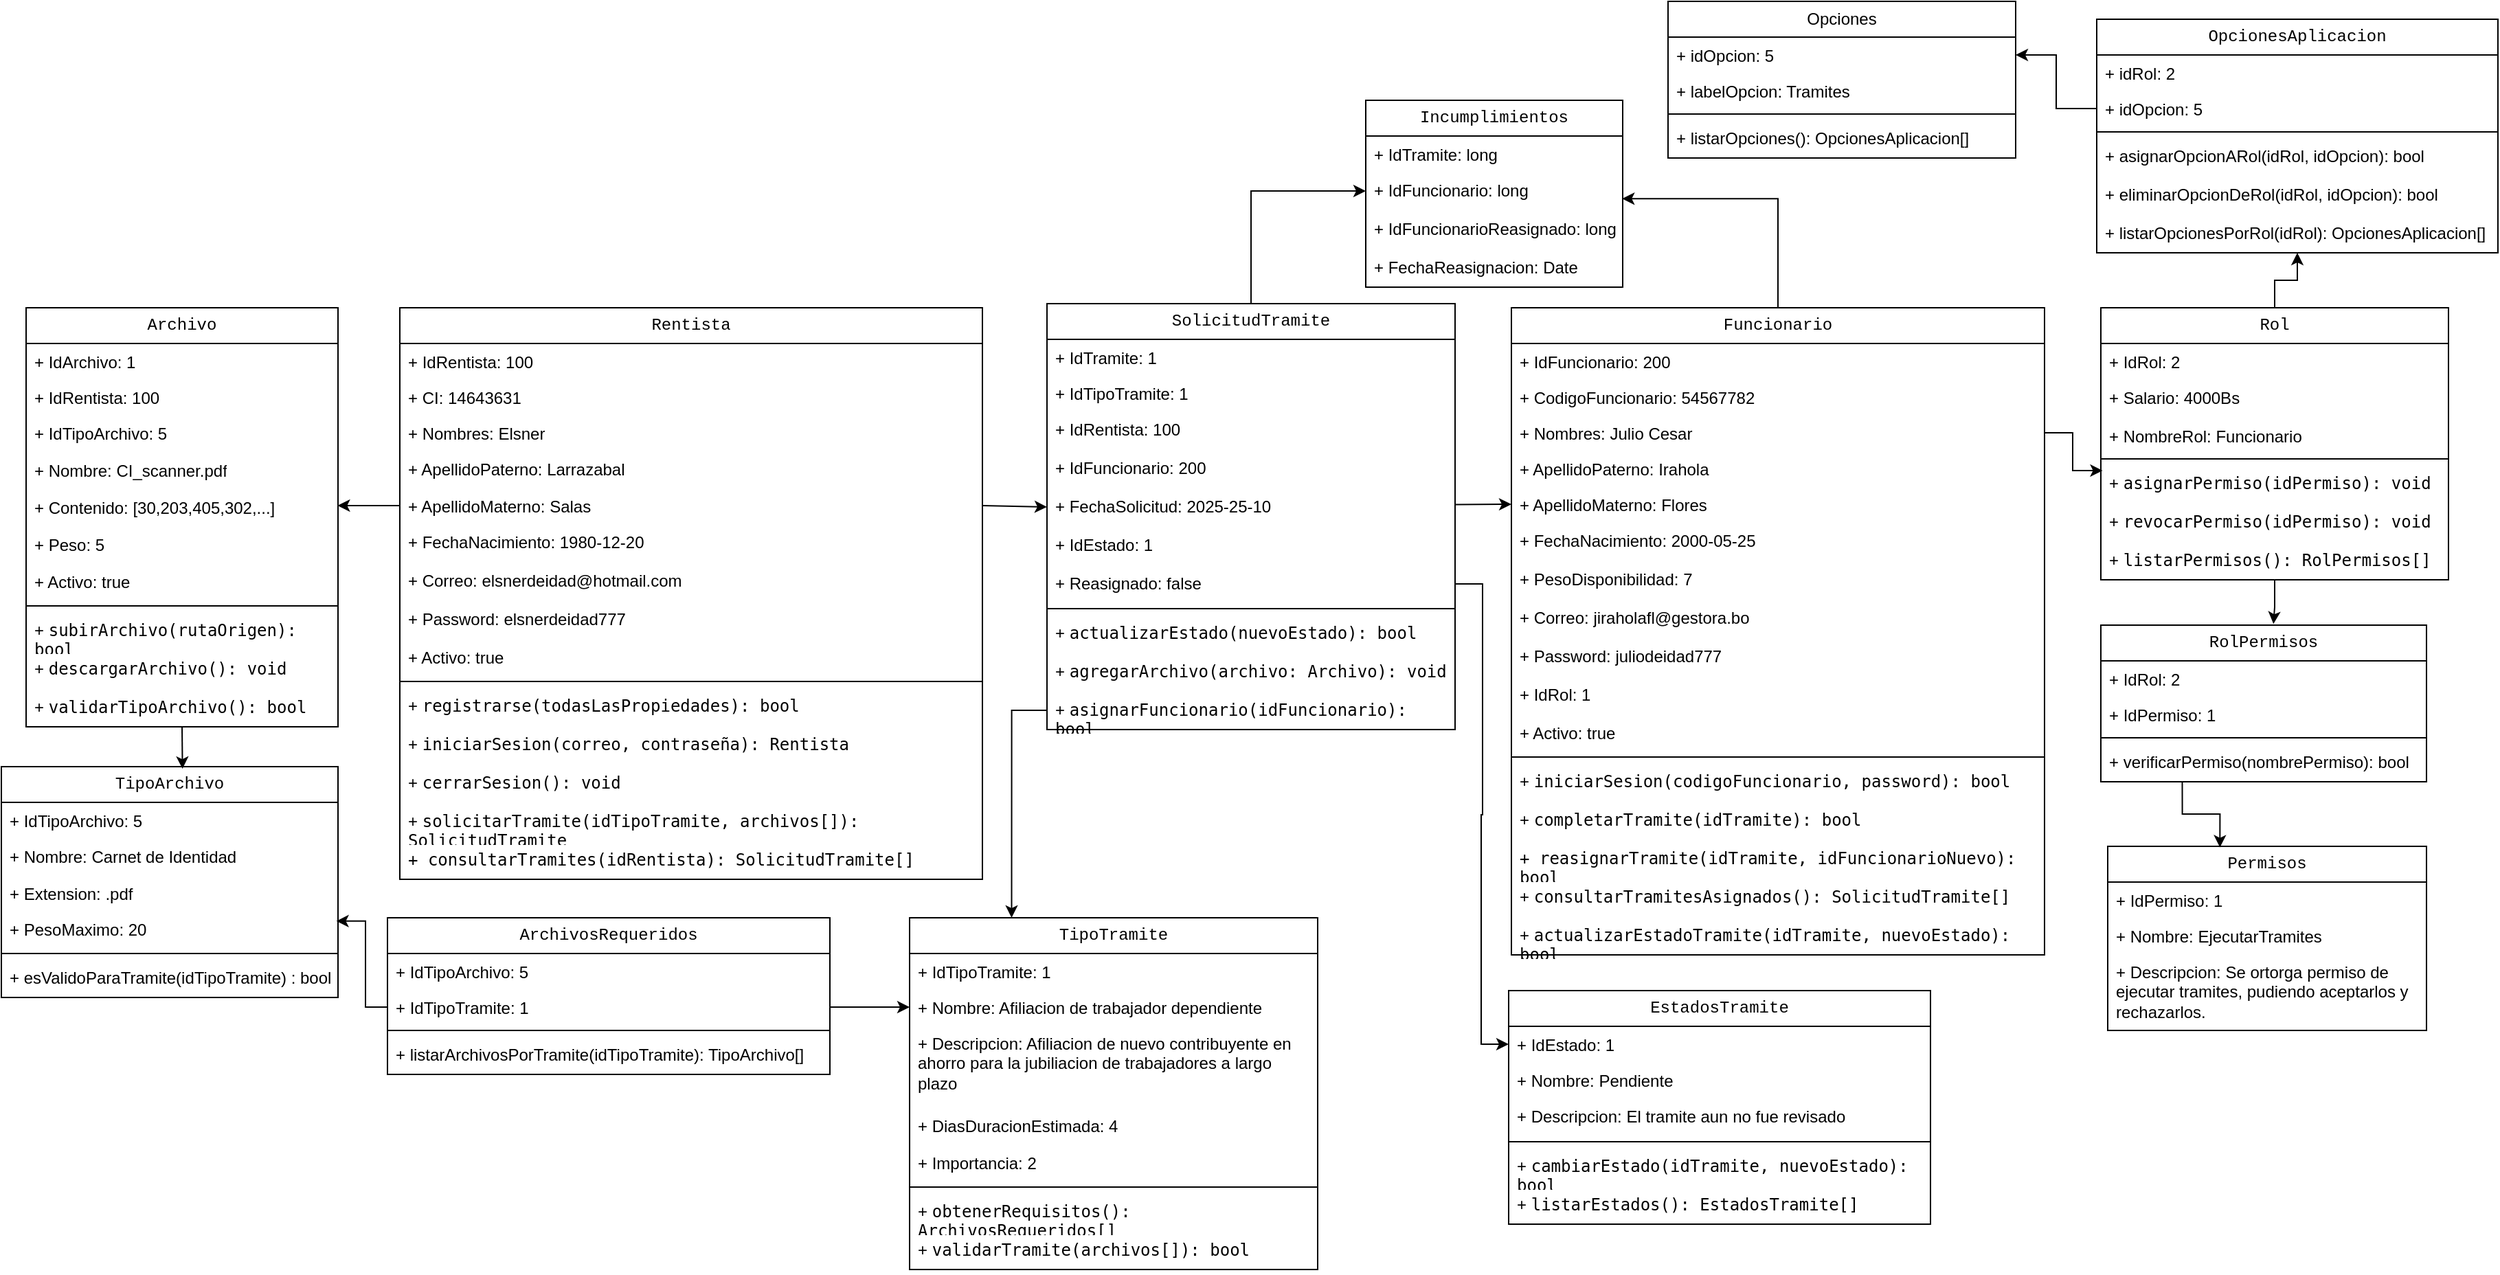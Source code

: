 <mxfile version="28.2.8">
  <diagram id="C5RBs43oDa-KdzZeNtuy" name="Page-1">
    <mxGraphModel dx="4216" dy="1714" grid="0" gridSize="10" guides="1" tooltips="1" connect="1" arrows="1" fold="1" page="0" pageScale="1" pageWidth="827" pageHeight="1169" math="0" shadow="0">
      <root>
        <mxCell id="WIyWlLk6GJQsqaUBKTNV-0" />
        <mxCell id="WIyWlLk6GJQsqaUBKTNV-1" parent="WIyWlLk6GJQsqaUBKTNV-0" />
        <mxCell id="FXT7MeCZBVJDZ6dv_arA-6" value="Funcionario" style="swimlane;fontStyle=0;childLayout=stackLayout;horizontal=1;startSize=26;fillColor=none;horizontalStack=0;resizeParent=1;resizeParentMax=0;resizeLast=0;collapsible=1;marginBottom=0;whiteSpace=wrap;html=1;fontFamily=Courier New;labelBackgroundColor=none;" parent="WIyWlLk6GJQsqaUBKTNV-1" vertex="1">
          <mxGeometry x="-878" y="-332" width="388" height="471" as="geometry" />
        </mxCell>
        <mxCell id="FXT7MeCZBVJDZ6dv_arA-7" value="+ IdFuncionario: 200" style="text;strokeColor=none;fillColor=none;align=left;verticalAlign=top;spacingLeft=4;spacingRight=4;overflow=hidden;rotatable=0;points=[[0,0.5],[1,0.5]];portConstraint=eastwest;whiteSpace=wrap;html=1;labelBackgroundColor=none;" parent="FXT7MeCZBVJDZ6dv_arA-6" vertex="1">
          <mxGeometry y="26" width="388" height="26" as="geometry" />
        </mxCell>
        <mxCell id="B1zR9HIR3XWfksvVX0T7-262" value="+ CodigoFuncionario: 54567782" style="text;strokeColor=none;fillColor=none;align=left;verticalAlign=top;spacingLeft=4;spacingRight=4;overflow=hidden;rotatable=0;points=[[0,0.5],[1,0.5]];portConstraint=eastwest;whiteSpace=wrap;html=1;labelBackgroundColor=none;" parent="FXT7MeCZBVJDZ6dv_arA-6" vertex="1">
          <mxGeometry y="52" width="388" height="26" as="geometry" />
        </mxCell>
        <mxCell id="FXT7MeCZBVJDZ6dv_arA-8" value="+ Nombres: Julio Cesar" style="text;strokeColor=none;fillColor=none;align=left;verticalAlign=top;spacingLeft=4;spacingRight=4;overflow=hidden;rotatable=0;points=[[0,0.5],[1,0.5]];portConstraint=eastwest;whiteSpace=wrap;html=1;labelBackgroundColor=none;" parent="FXT7MeCZBVJDZ6dv_arA-6" vertex="1">
          <mxGeometry y="78" width="388" height="26" as="geometry" />
        </mxCell>
        <mxCell id="FXT7MeCZBVJDZ6dv_arA-9" value="+ ApellidoPaterno: Irahola" style="text;strokeColor=none;fillColor=none;align=left;verticalAlign=top;spacingLeft=4;spacingRight=4;overflow=hidden;rotatable=0;points=[[0,0.5],[1,0.5]];portConstraint=eastwest;whiteSpace=wrap;html=1;labelBackgroundColor=none;" parent="FXT7MeCZBVJDZ6dv_arA-6" vertex="1">
          <mxGeometry y="104" width="388" height="26" as="geometry" />
        </mxCell>
        <mxCell id="FXT7MeCZBVJDZ6dv_arA-10" value="+ ApellidoMaterno: Flores" style="text;strokeColor=none;fillColor=none;align=left;verticalAlign=top;spacingLeft=4;spacingRight=4;overflow=hidden;rotatable=0;points=[[0,0.5],[1,0.5]];portConstraint=eastwest;whiteSpace=wrap;html=1;labelBackgroundColor=none;" parent="FXT7MeCZBVJDZ6dv_arA-6" vertex="1">
          <mxGeometry y="130" width="388" height="26" as="geometry" />
        </mxCell>
        <mxCell id="FXT7MeCZBVJDZ6dv_arA-11" value="+ FechaNacimiento: 2000-05-25" style="text;strokeColor=none;fillColor=none;align=left;verticalAlign=top;spacingLeft=4;spacingRight=4;overflow=hidden;rotatable=0;points=[[0,0.5],[1,0.5]];portConstraint=eastwest;whiteSpace=wrap;html=1;labelBackgroundColor=none;" parent="FXT7MeCZBVJDZ6dv_arA-6" vertex="1">
          <mxGeometry y="156" width="388" height="28" as="geometry" />
        </mxCell>
        <mxCell id="FXT7MeCZBVJDZ6dv_arA-13" value="+ PesoDisponibilidad: 7" style="text;strokeColor=none;fillColor=none;align=left;verticalAlign=top;spacingLeft=4;spacingRight=4;overflow=hidden;rotatable=0;points=[[0,0.5],[1,0.5]];portConstraint=eastwest;whiteSpace=wrap;html=1;labelBackgroundColor=none;" parent="FXT7MeCZBVJDZ6dv_arA-6" vertex="1">
          <mxGeometry y="184" width="388" height="28" as="geometry" />
        </mxCell>
        <mxCell id="iMb-ibVF_k1Gm54MF4jM-15" value="+ Correo: jiraholafl@gestora.bo" style="text;strokeColor=none;fillColor=none;align=left;verticalAlign=top;spacingLeft=4;spacingRight=4;overflow=hidden;rotatable=0;points=[[0,0.5],[1,0.5]];portConstraint=eastwest;whiteSpace=wrap;html=1;labelBackgroundColor=none;" parent="FXT7MeCZBVJDZ6dv_arA-6" vertex="1">
          <mxGeometry y="212" width="388" height="28" as="geometry" />
        </mxCell>
        <mxCell id="iMb-ibVF_k1Gm54MF4jM-16" value="+ Password: juliodeidad777" style="text;strokeColor=none;fillColor=none;align=left;verticalAlign=top;spacingLeft=4;spacingRight=4;overflow=hidden;rotatable=0;points=[[0,0.5],[1,0.5]];portConstraint=eastwest;whiteSpace=wrap;html=1;labelBackgroundColor=none;" parent="FXT7MeCZBVJDZ6dv_arA-6" vertex="1">
          <mxGeometry y="240" width="388" height="28" as="geometry" />
        </mxCell>
        <mxCell id="FXT7MeCZBVJDZ6dv_arA-14" value="+ IdRol: 1" style="text;strokeColor=none;fillColor=none;align=left;verticalAlign=top;spacingLeft=4;spacingRight=4;overflow=hidden;rotatable=0;points=[[0,0.5],[1,0.5]];portConstraint=eastwest;whiteSpace=wrap;html=1;labelBackgroundColor=none;" parent="FXT7MeCZBVJDZ6dv_arA-6" vertex="1">
          <mxGeometry y="268" width="388" height="28" as="geometry" />
        </mxCell>
        <mxCell id="NJAtK_RlPzLOnrkUFm8f-2" value="+ Activo: true" style="text;strokeColor=none;fillColor=none;align=left;verticalAlign=top;spacingLeft=4;spacingRight=4;overflow=hidden;rotatable=0;points=[[0,0.5],[1,0.5]];portConstraint=eastwest;whiteSpace=wrap;html=1;labelBackgroundColor=none;" parent="FXT7MeCZBVJDZ6dv_arA-6" vertex="1">
          <mxGeometry y="296" width="388" height="27" as="geometry" />
        </mxCell>
        <mxCell id="B1zR9HIR3XWfksvVX0T7-254" value="" style="line;strokeWidth=1;fillColor=none;align=left;verticalAlign=middle;spacingTop=-1;spacingLeft=3;spacingRight=3;rotatable=0;labelPosition=right;points=[];portConstraint=eastwest;strokeColor=inherit;" parent="FXT7MeCZBVJDZ6dv_arA-6" vertex="1">
          <mxGeometry y="323" width="388" height="8" as="geometry" />
        </mxCell>
        <mxCell id="B1zR9HIR3XWfksvVX0T7-261" value="+&amp;nbsp;&lt;span style=&quot;font-family: monospace;&quot;&gt;iniciarSesion(codigoFuncionario, password): bool&lt;/span&gt;" style="text;strokeColor=none;fillColor=none;align=left;verticalAlign=top;spacingLeft=4;spacingRight=4;overflow=hidden;rotatable=0;points=[[0,0.5],[1,0.5]];portConstraint=eastwest;whiteSpace=wrap;html=1;labelBackgroundColor=none;" parent="FXT7MeCZBVJDZ6dv_arA-6" vertex="1">
          <mxGeometry y="331" width="388" height="28" as="geometry" />
        </mxCell>
        <mxCell id="B1zR9HIR3XWfksvVX0T7-255" value="+&amp;nbsp;&lt;span style=&quot;font-family: monospace;&quot;&gt;completarTramite(idTramite): bool&lt;/span&gt;" style="text;strokeColor=none;fillColor=none;align=left;verticalAlign=top;spacingLeft=4;spacingRight=4;overflow=hidden;rotatable=0;points=[[0,0.5],[1,0.5]];portConstraint=eastwest;whiteSpace=wrap;html=1;labelBackgroundColor=none;" parent="FXT7MeCZBVJDZ6dv_arA-6" vertex="1">
          <mxGeometry y="359" width="388" height="28" as="geometry" />
        </mxCell>
        <mxCell id="B1zR9HIR3XWfksvVX0T7-259" value="&lt;span style=&quot;font-family: monospace;&quot;&gt;+ r&lt;/span&gt;&lt;span style=&quot;font-family: monospace;&quot;&gt;easignarTramite(idTramite, idFuncionarioNuevo): bool&lt;/span&gt;" style="text;strokeColor=none;fillColor=none;align=left;verticalAlign=top;spacingLeft=4;spacingRight=4;overflow=hidden;rotatable=0;points=[[0,0.5],[1,0.5]];portConstraint=eastwest;whiteSpace=wrap;html=1;labelBackgroundColor=none;" parent="FXT7MeCZBVJDZ6dv_arA-6" vertex="1">
          <mxGeometry y="387" width="388" height="28" as="geometry" />
        </mxCell>
        <mxCell id="B1zR9HIR3XWfksvVX0T7-258" value="+&amp;nbsp;&lt;span style=&quot;font-family: monospace;&quot;&gt;consultarTramitesAsignados(): SolicitudTramite[]&lt;/span&gt;&lt;div&gt;&lt;span style=&quot;font-family: monospace;&quot;&gt;&lt;br&gt;&lt;/span&gt;&lt;/div&gt;" style="text;strokeColor=none;fillColor=none;align=left;verticalAlign=top;spacingLeft=4;spacingRight=4;overflow=hidden;rotatable=0;points=[[0,0.5],[1,0.5]];portConstraint=eastwest;whiteSpace=wrap;html=1;labelBackgroundColor=none;" parent="FXT7MeCZBVJDZ6dv_arA-6" vertex="1">
          <mxGeometry y="415" width="388" height="28" as="geometry" />
        </mxCell>
        <mxCell id="B1zR9HIR3XWfksvVX0T7-257" value="+&amp;nbsp;&lt;span style=&quot;font-family: monospace;&quot;&gt;actualizarEstadoTramite(idTramite, nuevoEstado): bool&lt;/span&gt;" style="text;strokeColor=none;fillColor=none;align=left;verticalAlign=top;spacingLeft=4;spacingRight=4;overflow=hidden;rotatable=0;points=[[0,0.5],[1,0.5]];portConstraint=eastwest;whiteSpace=wrap;html=1;labelBackgroundColor=none;" parent="FXT7MeCZBVJDZ6dv_arA-6" vertex="1">
          <mxGeometry y="443" width="388" height="28" as="geometry" />
        </mxCell>
        <mxCell id="B1zR9HIR3XWfksvVX0T7-375" style="edgeStyle=orthogonalEdgeStyle;rounded=0;orthogonalLoop=1;jettySize=auto;html=1;entryX=0.5;entryY=1;entryDx=0;entryDy=0;" parent="WIyWlLk6GJQsqaUBKTNV-1" source="FXT7MeCZBVJDZ6dv_arA-15" target="B1zR9HIR3XWfksvVX0T7-366" edge="1">
          <mxGeometry relative="1" as="geometry" />
        </mxCell>
        <mxCell id="FXT7MeCZBVJDZ6dv_arA-15" value="Rol" style="swimlane;fontStyle=0;childLayout=stackLayout;horizontal=1;startSize=26;fillColor=none;horizontalStack=0;resizeParent=1;resizeParentMax=0;resizeLast=0;collapsible=1;marginBottom=0;whiteSpace=wrap;html=1;fontFamily=Courier New;labelBackgroundColor=none;" parent="WIyWlLk6GJQsqaUBKTNV-1" vertex="1">
          <mxGeometry x="-449" y="-332" width="253" height="198" as="geometry" />
        </mxCell>
        <mxCell id="FXT7MeCZBVJDZ6dv_arA-16" value="+ IdRol: 2" style="text;strokeColor=none;fillColor=none;align=left;verticalAlign=top;spacingLeft=4;spacingRight=4;overflow=hidden;rotatable=0;points=[[0,0.5],[1,0.5]];portConstraint=eastwest;whiteSpace=wrap;html=1;labelBackgroundColor=none;" parent="FXT7MeCZBVJDZ6dv_arA-15" vertex="1">
          <mxGeometry y="26" width="253" height="26" as="geometry" />
        </mxCell>
        <mxCell id="FXT7MeCZBVJDZ6dv_arA-12" value="+ Salario: 4000Bs" style="text;strokeColor=none;fillColor=none;align=left;verticalAlign=top;spacingLeft=4;spacingRight=4;overflow=hidden;rotatable=0;points=[[0,0.5],[1,0.5]];portConstraint=eastwest;whiteSpace=wrap;html=1;labelBackgroundColor=none;" parent="FXT7MeCZBVJDZ6dv_arA-15" vertex="1">
          <mxGeometry y="52" width="253" height="28" as="geometry" />
        </mxCell>
        <mxCell id="FXT7MeCZBVJDZ6dv_arA-17" value="+ NombreRol: Funcionario" style="text;strokeColor=none;fillColor=none;align=left;verticalAlign=top;spacingLeft=4;spacingRight=4;overflow=hidden;rotatable=0;points=[[0,0.5],[1,0.5]];portConstraint=eastwest;whiteSpace=wrap;html=1;labelBackgroundColor=none;" parent="FXT7MeCZBVJDZ6dv_arA-15" vertex="1">
          <mxGeometry y="80" width="253" height="26" as="geometry" />
        </mxCell>
        <mxCell id="B1zR9HIR3XWfksvVX0T7-306" value="" style="line;strokeWidth=1;fillColor=none;align=left;verticalAlign=middle;spacingTop=-1;spacingLeft=3;spacingRight=3;rotatable=0;labelPosition=right;points=[];portConstraint=eastwest;strokeColor=inherit;" parent="FXT7MeCZBVJDZ6dv_arA-15" vertex="1">
          <mxGeometry y="106" width="253" height="8" as="geometry" />
        </mxCell>
        <mxCell id="B1zR9HIR3XWfksvVX0T7-307" value="+&amp;nbsp;&lt;span style=&quot;font-family: monospace;&quot;&gt;asignarPermiso(idPermiso): void&lt;/span&gt;&lt;div&gt;&lt;span style=&quot;font-family: monospace;&quot;&gt;&lt;br&gt;&lt;/span&gt;&lt;/div&gt;" style="text;strokeColor=none;fillColor=none;align=left;verticalAlign=top;spacingLeft=4;spacingRight=4;overflow=hidden;rotatable=0;points=[[0,0.5],[1,0.5]];portConstraint=eastwest;whiteSpace=wrap;html=1;labelBackgroundColor=none;" parent="FXT7MeCZBVJDZ6dv_arA-15" vertex="1">
          <mxGeometry y="114" width="253" height="28" as="geometry" />
        </mxCell>
        <mxCell id="B1zR9HIR3XWfksvVX0T7-311" value="+&amp;nbsp;&lt;span style=&quot;font-family: monospace;&quot;&gt;revocarPermiso(idPermiso): void&lt;/span&gt;" style="text;strokeColor=none;fillColor=none;align=left;verticalAlign=top;spacingLeft=4;spacingRight=4;overflow=hidden;rotatable=0;points=[[0,0.5],[1,0.5]];portConstraint=eastwest;whiteSpace=wrap;html=1;labelBackgroundColor=none;" parent="FXT7MeCZBVJDZ6dv_arA-15" vertex="1">
          <mxGeometry y="142" width="253" height="28" as="geometry" />
        </mxCell>
        <mxCell id="B1zR9HIR3XWfksvVX0T7-310" value="+&amp;nbsp;&lt;span style=&quot;font-family: monospace;&quot;&gt;listarPermisos(): RolPermisos[]&lt;/span&gt;" style="text;strokeColor=none;fillColor=none;align=left;verticalAlign=top;spacingLeft=4;spacingRight=4;overflow=hidden;rotatable=0;points=[[0,0.5],[1,0.5]];portConstraint=eastwest;whiteSpace=wrap;html=1;labelBackgroundColor=none;" parent="FXT7MeCZBVJDZ6dv_arA-15" vertex="1">
          <mxGeometry y="170" width="253" height="28" as="geometry" />
        </mxCell>
        <mxCell id="FXT7MeCZBVJDZ6dv_arA-18" value="Permisos" style="swimlane;fontStyle=0;childLayout=stackLayout;horizontal=1;startSize=26;fillColor=none;horizontalStack=0;resizeParent=1;resizeParentMax=0;resizeLast=0;collapsible=1;marginBottom=0;whiteSpace=wrap;html=1;fontFamily=Courier New;labelBackgroundColor=none;" parent="WIyWlLk6GJQsqaUBKTNV-1" vertex="1">
          <mxGeometry x="-444" y="60" width="232" height="134" as="geometry" />
        </mxCell>
        <mxCell id="FXT7MeCZBVJDZ6dv_arA-19" value="+ IdPermiso: 1" style="text;strokeColor=none;fillColor=none;align=left;verticalAlign=top;spacingLeft=4;spacingRight=4;overflow=hidden;rotatable=0;points=[[0,0.5],[1,0.5]];portConstraint=eastwest;whiteSpace=wrap;html=1;labelBackgroundColor=none;" parent="FXT7MeCZBVJDZ6dv_arA-18" vertex="1">
          <mxGeometry y="26" width="232" height="26" as="geometry" />
        </mxCell>
        <mxCell id="FXT7MeCZBVJDZ6dv_arA-20" value="+ Nombre: EjecutarTramites" style="text;strokeColor=none;fillColor=none;align=left;verticalAlign=top;spacingLeft=4;spacingRight=4;overflow=hidden;rotatable=0;points=[[0,0.5],[1,0.5]];portConstraint=eastwest;whiteSpace=wrap;html=1;labelBackgroundColor=none;" parent="FXT7MeCZBVJDZ6dv_arA-18" vertex="1">
          <mxGeometry y="52" width="232" height="26" as="geometry" />
        </mxCell>
        <mxCell id="FXT7MeCZBVJDZ6dv_arA-21" value="+ Descripcion: Se ortorga permiso de ejecutar tramites, pudiendo aceptarlos y rechazarlos." style="text;strokeColor=none;fillColor=none;align=left;verticalAlign=top;spacingLeft=4;spacingRight=4;overflow=hidden;rotatable=0;points=[[0,0.5],[1,0.5]];portConstraint=eastwest;whiteSpace=wrap;html=1;labelBackgroundColor=none;" parent="FXT7MeCZBVJDZ6dv_arA-18" vertex="1">
          <mxGeometry y="78" width="232" height="56" as="geometry" />
        </mxCell>
        <mxCell id="FXT7MeCZBVJDZ6dv_arA-22" value="RolPermisos" style="swimlane;fontStyle=0;childLayout=stackLayout;horizontal=1;startSize=26;fillColor=none;horizontalStack=0;resizeParent=1;resizeParentMax=0;resizeLast=0;collapsible=1;marginBottom=0;whiteSpace=wrap;html=1;fontFamily=Courier New;labelBackgroundColor=none;" parent="WIyWlLk6GJQsqaUBKTNV-1" vertex="1">
          <mxGeometry x="-449" y="-101" width="237" height="114" as="geometry" />
        </mxCell>
        <mxCell id="FXT7MeCZBVJDZ6dv_arA-23" value="+ IdRol: 2" style="text;strokeColor=none;fillColor=none;align=left;verticalAlign=top;spacingLeft=4;spacingRight=4;overflow=hidden;rotatable=0;points=[[0,0.5],[1,0.5]];portConstraint=eastwest;whiteSpace=wrap;html=1;labelBackgroundColor=none;" parent="FXT7MeCZBVJDZ6dv_arA-22" vertex="1">
          <mxGeometry y="26" width="237" height="26" as="geometry" />
        </mxCell>
        <mxCell id="FXT7MeCZBVJDZ6dv_arA-24" value="+ IdPermiso: 1" style="text;strokeColor=none;fillColor=none;align=left;verticalAlign=top;spacingLeft=4;spacingRight=4;overflow=hidden;rotatable=0;points=[[0,0.5],[1,0.5]];portConstraint=eastwest;whiteSpace=wrap;html=1;labelBackgroundColor=none;" parent="FXT7MeCZBVJDZ6dv_arA-22" vertex="1">
          <mxGeometry y="52" width="237" height="26" as="geometry" />
        </mxCell>
        <mxCell id="B1zR9HIR3XWfksvVX0T7-300" value="" style="line;strokeWidth=1;fillColor=none;align=left;verticalAlign=middle;spacingTop=-1;spacingLeft=3;spacingRight=3;rotatable=0;labelPosition=right;points=[];portConstraint=eastwest;strokeColor=inherit;" parent="FXT7MeCZBVJDZ6dv_arA-22" vertex="1">
          <mxGeometry y="78" width="237" height="8" as="geometry" />
        </mxCell>
        <mxCell id="B1zR9HIR3XWfksvVX0T7-305" value="+&amp;nbsp;&lt;span style=&quot;background-color: transparent; color: light-dark(rgb(0, 0, 0), rgb(255, 255, 255));&quot;&gt;verificarPermiso(nombrePermiso): bool&lt;/span&gt;" style="text;strokeColor=none;fillColor=none;align=left;verticalAlign=top;spacingLeft=4;spacingRight=4;overflow=hidden;rotatable=0;points=[[0,0.5],[1,0.5]];portConstraint=eastwest;whiteSpace=wrap;html=1;labelBackgroundColor=none;" parent="FXT7MeCZBVJDZ6dv_arA-22" vertex="1">
          <mxGeometry y="86" width="237" height="28" as="geometry" />
        </mxCell>
        <mxCell id="B1zR9HIR3XWfksvVX0T7-349" style="edgeStyle=orthogonalEdgeStyle;rounded=0;orthogonalLoop=1;jettySize=auto;html=1;entryX=0;entryY=0.5;entryDx=0;entryDy=0;" parent="WIyWlLk6GJQsqaUBKTNV-1" source="FXT7MeCZBVJDZ6dv_arA-25" target="FXT7MeCZBVJDZ6dv_arA-70" edge="1">
          <mxGeometry relative="1" as="geometry" />
        </mxCell>
        <mxCell id="FXT7MeCZBVJDZ6dv_arA-25" value="SolicitudTramite" style="swimlane;fontStyle=0;childLayout=stackLayout;horizontal=1;startSize=26;fillColor=none;horizontalStack=0;resizeParent=1;resizeParentMax=0;resizeLast=0;collapsible=1;marginBottom=0;whiteSpace=wrap;html=1;fontFamily=Courier New;labelBackgroundColor=none;" parent="WIyWlLk6GJQsqaUBKTNV-1" vertex="1">
          <mxGeometry x="-1216" y="-335" width="297" height="310" as="geometry" />
        </mxCell>
        <mxCell id="FXT7MeCZBVJDZ6dv_arA-26" value="+ IdTramite: 1" style="text;strokeColor=none;fillColor=none;align=left;verticalAlign=top;spacingLeft=4;spacingRight=4;overflow=hidden;rotatable=0;points=[[0,0.5],[1,0.5]];portConstraint=eastwest;whiteSpace=wrap;html=1;labelBackgroundColor=none;" parent="FXT7MeCZBVJDZ6dv_arA-25" vertex="1">
          <mxGeometry y="26" width="297" height="26" as="geometry" />
        </mxCell>
        <mxCell id="FXT7MeCZBVJDZ6dv_arA-27" value="+ IdTipoTramite: 1" style="text;strokeColor=none;fillColor=none;align=left;verticalAlign=top;spacingLeft=4;spacingRight=4;overflow=hidden;rotatable=0;points=[[0,0.5],[1,0.5]];portConstraint=eastwest;whiteSpace=wrap;html=1;labelBackgroundColor=none;" parent="FXT7MeCZBVJDZ6dv_arA-25" vertex="1">
          <mxGeometry y="52" width="297" height="26" as="geometry" />
        </mxCell>
        <mxCell id="FXT7MeCZBVJDZ6dv_arA-28" value="+ IdRentista: 100" style="text;strokeColor=none;fillColor=none;align=left;verticalAlign=top;spacingLeft=4;spacingRight=4;overflow=hidden;rotatable=0;points=[[0,0.5],[1,0.5]];portConstraint=eastwest;whiteSpace=wrap;html=1;labelBackgroundColor=none;" parent="FXT7MeCZBVJDZ6dv_arA-25" vertex="1">
          <mxGeometry y="78" width="297" height="28" as="geometry" />
        </mxCell>
        <mxCell id="FXT7MeCZBVJDZ6dv_arA-29" value="+ IdFuncionario: 200" style="text;strokeColor=none;fillColor=none;align=left;verticalAlign=top;spacingLeft=4;spacingRight=4;overflow=hidden;rotatable=0;points=[[0,0.5],[1,0.5]];portConstraint=eastwest;whiteSpace=wrap;html=1;labelBackgroundColor=none;" parent="FXT7MeCZBVJDZ6dv_arA-25" vertex="1">
          <mxGeometry y="106" width="297" height="28" as="geometry" />
        </mxCell>
        <mxCell id="FXT7MeCZBVJDZ6dv_arA-30" value="+ FechaSolicitud: 2025-25-10" style="text;strokeColor=none;fillColor=none;align=left;verticalAlign=top;spacingLeft=4;spacingRight=4;overflow=hidden;rotatable=0;points=[[0,0.5],[1,0.5]];portConstraint=eastwest;whiteSpace=wrap;html=1;labelBackgroundColor=none;" parent="FXT7MeCZBVJDZ6dv_arA-25" vertex="1">
          <mxGeometry y="134" width="297" height="28" as="geometry" />
        </mxCell>
        <mxCell id="FXT7MeCZBVJDZ6dv_arA-31" value="+ IdEstado: 1" style="text;strokeColor=none;fillColor=none;align=left;verticalAlign=top;spacingLeft=4;spacingRight=4;overflow=hidden;rotatable=0;points=[[0,0.5],[1,0.5]];portConstraint=eastwest;whiteSpace=wrap;html=1;labelBackgroundColor=none;" parent="FXT7MeCZBVJDZ6dv_arA-25" vertex="1">
          <mxGeometry y="162" width="297" height="28" as="geometry" />
        </mxCell>
        <mxCell id="FXT7MeCZBVJDZ6dv_arA-65" value="+ Reasignado: false" style="text;strokeColor=none;fillColor=none;align=left;verticalAlign=top;spacingLeft=4;spacingRight=4;overflow=hidden;rotatable=0;points=[[0,0.5],[1,0.5]];portConstraint=eastwest;whiteSpace=wrap;html=1;labelBackgroundColor=none;" parent="FXT7MeCZBVJDZ6dv_arA-25" vertex="1">
          <mxGeometry y="190" width="297" height="28" as="geometry" />
        </mxCell>
        <mxCell id="B1zR9HIR3XWfksvVX0T7-264" value="" style="line;strokeWidth=1;fillColor=none;align=left;verticalAlign=middle;spacingTop=-1;spacingLeft=3;spacingRight=3;rotatable=0;labelPosition=right;points=[];portConstraint=eastwest;strokeColor=inherit;" parent="FXT7MeCZBVJDZ6dv_arA-25" vertex="1">
          <mxGeometry y="218" width="297" height="8" as="geometry" />
        </mxCell>
        <mxCell id="B1zR9HIR3XWfksvVX0T7-269" value="+&amp;nbsp;&lt;span style=&quot;font-family: monospace;&quot;&gt;actualizarEstado(nuevoEstado): bool&lt;/span&gt;" style="text;strokeColor=none;fillColor=none;align=left;verticalAlign=top;spacingLeft=4;spacingRight=4;overflow=hidden;rotatable=0;points=[[0,0.5],[1,0.5]];portConstraint=eastwest;whiteSpace=wrap;html=1;labelBackgroundColor=none;" parent="FXT7MeCZBVJDZ6dv_arA-25" vertex="1">
          <mxGeometry y="226" width="297" height="28" as="geometry" />
        </mxCell>
        <mxCell id="B1zR9HIR3XWfksvVX0T7-268" value="+&amp;nbsp;&lt;span style=&quot;font-family: monospace;&quot;&gt;agregarArchivo(archivo: Archivo): void&lt;/span&gt;" style="text;strokeColor=none;fillColor=none;align=left;verticalAlign=top;spacingLeft=4;spacingRight=4;overflow=hidden;rotatable=0;points=[[0,0.5],[1,0.5]];portConstraint=eastwest;whiteSpace=wrap;html=1;labelBackgroundColor=none;" parent="FXT7MeCZBVJDZ6dv_arA-25" vertex="1">
          <mxGeometry y="254" width="297" height="28" as="geometry" />
        </mxCell>
        <mxCell id="B1zR9HIR3XWfksvVX0T7-266" value="+&amp;nbsp;&lt;span style=&quot;font-family: monospace;&quot;&gt;asignarFuncionario(idFuncionario): bool&lt;/span&gt;" style="text;strokeColor=none;fillColor=none;align=left;verticalAlign=top;spacingLeft=4;spacingRight=4;overflow=hidden;rotatable=0;points=[[0,0.5],[1,0.5]];portConstraint=eastwest;whiteSpace=wrap;html=1;labelBackgroundColor=none;" parent="FXT7MeCZBVJDZ6dv_arA-25" vertex="1">
          <mxGeometry y="282" width="297" height="28" as="geometry" />
        </mxCell>
        <mxCell id="FXT7MeCZBVJDZ6dv_arA-32" value="TipoTramite" style="swimlane;fontStyle=0;childLayout=stackLayout;horizontal=1;startSize=26;fillColor=none;horizontalStack=0;resizeParent=1;resizeParentMax=0;resizeLast=0;collapsible=1;marginBottom=0;whiteSpace=wrap;html=1;fontFamily=Courier New;labelBackgroundColor=none;" parent="WIyWlLk6GJQsqaUBKTNV-1" vertex="1">
          <mxGeometry x="-1316" y="112" width="297" height="256" as="geometry" />
        </mxCell>
        <mxCell id="FXT7MeCZBVJDZ6dv_arA-33" value="+ IdTipoTramite: 1" style="text;strokeColor=none;fillColor=none;align=left;verticalAlign=top;spacingLeft=4;spacingRight=4;overflow=hidden;rotatable=0;points=[[0,0.5],[1,0.5]];portConstraint=eastwest;whiteSpace=wrap;html=1;labelBackgroundColor=none;" parent="FXT7MeCZBVJDZ6dv_arA-32" vertex="1">
          <mxGeometry y="26" width="297" height="26" as="geometry" />
        </mxCell>
        <mxCell id="FXT7MeCZBVJDZ6dv_arA-34" value="+ Nombre: Afiliacion de trabajador dependiente" style="text;strokeColor=none;fillColor=none;align=left;verticalAlign=top;spacingLeft=4;spacingRight=4;overflow=hidden;rotatable=0;points=[[0,0.5],[1,0.5]];portConstraint=eastwest;whiteSpace=wrap;html=1;labelBackgroundColor=none;" parent="FXT7MeCZBVJDZ6dv_arA-32" vertex="1">
          <mxGeometry y="52" width="297" height="26" as="geometry" />
        </mxCell>
        <mxCell id="FXT7MeCZBVJDZ6dv_arA-35" value="+ Descripcion: Afiliacion de nuevo contribuyente en ahorro para la jubiliacion de trabajadores a largo plazo" style="text;strokeColor=none;fillColor=none;align=left;verticalAlign=top;spacingLeft=4;spacingRight=4;overflow=hidden;rotatable=0;points=[[0,0.5],[1,0.5]];portConstraint=eastwest;whiteSpace=wrap;html=1;labelBackgroundColor=none;" parent="FXT7MeCZBVJDZ6dv_arA-32" vertex="1">
          <mxGeometry y="78" width="297" height="60" as="geometry" />
        </mxCell>
        <mxCell id="FXT7MeCZBVJDZ6dv_arA-36" value="+ DiasDuracionEstimada: 4" style="text;strokeColor=none;fillColor=none;align=left;verticalAlign=top;spacingLeft=4;spacingRight=4;overflow=hidden;rotatable=0;points=[[0,0.5],[1,0.5]];portConstraint=eastwest;whiteSpace=wrap;html=1;labelBackgroundColor=none;" parent="FXT7MeCZBVJDZ6dv_arA-32" vertex="1">
          <mxGeometry y="138" width="297" height="27" as="geometry" />
        </mxCell>
        <mxCell id="FXT7MeCZBVJDZ6dv_arA-37" value="+ Importancia: 2" style="text;strokeColor=none;fillColor=none;align=left;verticalAlign=top;spacingLeft=4;spacingRight=4;overflow=hidden;rotatable=0;points=[[0,0.5],[1,0.5]];portConstraint=eastwest;whiteSpace=wrap;html=1;labelBackgroundColor=none;" parent="FXT7MeCZBVJDZ6dv_arA-32" vertex="1">
          <mxGeometry y="165" width="297" height="27" as="geometry" />
        </mxCell>
        <mxCell id="B1zR9HIR3XWfksvVX0T7-288" value="" style="line;strokeWidth=1;fillColor=none;align=left;verticalAlign=middle;spacingTop=-1;spacingLeft=3;spacingRight=3;rotatable=0;labelPosition=right;points=[];portConstraint=eastwest;strokeColor=inherit;" parent="FXT7MeCZBVJDZ6dv_arA-32" vertex="1">
          <mxGeometry y="192" width="297" height="8" as="geometry" />
        </mxCell>
        <mxCell id="B1zR9HIR3XWfksvVX0T7-293" value="+&amp;nbsp;&lt;span style=&quot;font-family: monospace;&quot;&gt;obtenerRequisitos(): ArchivosRequeridos[]&lt;/span&gt;&lt;div&gt;&lt;span style=&quot;font-family: monospace;&quot;&gt;&lt;br&gt;&lt;/span&gt;&lt;/div&gt;" style="text;strokeColor=none;fillColor=none;align=left;verticalAlign=top;spacingLeft=4;spacingRight=4;overflow=hidden;rotatable=0;points=[[0,0.5],[1,0.5]];portConstraint=eastwest;whiteSpace=wrap;html=1;labelBackgroundColor=none;" parent="FXT7MeCZBVJDZ6dv_arA-32" vertex="1">
          <mxGeometry y="200" width="297" height="28" as="geometry" />
        </mxCell>
        <mxCell id="B1zR9HIR3XWfksvVX0T7-292" value="+&amp;nbsp;&lt;span style=&quot;font-family: monospace;&quot;&gt;validarTramite(archivos[]): bool&lt;/span&gt;" style="text;strokeColor=none;fillColor=none;align=left;verticalAlign=top;spacingLeft=4;spacingRight=4;overflow=hidden;rotatable=0;points=[[0,0.5],[1,0.5]];portConstraint=eastwest;whiteSpace=wrap;html=1;labelBackgroundColor=none;" parent="FXT7MeCZBVJDZ6dv_arA-32" vertex="1">
          <mxGeometry y="228" width="297" height="28" as="geometry" />
        </mxCell>
        <mxCell id="FXT7MeCZBVJDZ6dv_arA-38" value="EstadosTramite" style="swimlane;fontStyle=0;childLayout=stackLayout;horizontal=1;startSize=26;fillColor=none;horizontalStack=0;resizeParent=1;resizeParentMax=0;resizeLast=0;collapsible=1;marginBottom=0;whiteSpace=wrap;html=1;fontFamily=Courier New;labelBackgroundColor=none;" parent="WIyWlLk6GJQsqaUBKTNV-1" vertex="1">
          <mxGeometry x="-880" y="165" width="307" height="170" as="geometry" />
        </mxCell>
        <mxCell id="FXT7MeCZBVJDZ6dv_arA-39" value="+ IdEstado: 1" style="text;strokeColor=none;fillColor=none;align=left;verticalAlign=top;spacingLeft=4;spacingRight=4;overflow=hidden;rotatable=0;points=[[0,0.5],[1,0.5]];portConstraint=eastwest;whiteSpace=wrap;html=1;labelBackgroundColor=none;" parent="FXT7MeCZBVJDZ6dv_arA-38" vertex="1">
          <mxGeometry y="26" width="307" height="26" as="geometry" />
        </mxCell>
        <mxCell id="FXT7MeCZBVJDZ6dv_arA-40" value="+ Nombre: Pendiente" style="text;strokeColor=none;fillColor=none;align=left;verticalAlign=top;spacingLeft=4;spacingRight=4;overflow=hidden;rotatable=0;points=[[0,0.5],[1,0.5]];portConstraint=eastwest;whiteSpace=wrap;html=1;labelBackgroundColor=none;" parent="FXT7MeCZBVJDZ6dv_arA-38" vertex="1">
          <mxGeometry y="52" width="307" height="26" as="geometry" />
        </mxCell>
        <mxCell id="FXT7MeCZBVJDZ6dv_arA-41" value="+ Descripcion: El tramite aun no fue revisado" style="text;strokeColor=none;fillColor=none;align=left;verticalAlign=top;spacingLeft=4;spacingRight=4;overflow=hidden;rotatable=0;points=[[0,0.5],[1,0.5]];portConstraint=eastwest;whiteSpace=wrap;html=1;labelBackgroundColor=none;" parent="FXT7MeCZBVJDZ6dv_arA-38" vertex="1">
          <mxGeometry y="78" width="307" height="28" as="geometry" />
        </mxCell>
        <mxCell id="B1zR9HIR3XWfksvVX0T7-318" value="" style="line;strokeWidth=1;fillColor=none;align=left;verticalAlign=middle;spacingTop=-1;spacingLeft=3;spacingRight=3;rotatable=0;labelPosition=right;points=[];portConstraint=eastwest;strokeColor=inherit;" parent="FXT7MeCZBVJDZ6dv_arA-38" vertex="1">
          <mxGeometry y="106" width="307" height="8" as="geometry" />
        </mxCell>
        <mxCell id="B1zR9HIR3XWfksvVX0T7-319" value="+&amp;nbsp;&lt;span style=&quot;font-family: monospace;&quot;&gt;cambiarEstado(idTramite, nuevoEstado): bool&lt;/span&gt;" style="text;strokeColor=none;fillColor=none;align=left;verticalAlign=top;spacingLeft=4;spacingRight=4;overflow=hidden;rotatable=0;points=[[0,0.5],[1,0.5]];portConstraint=eastwest;whiteSpace=wrap;html=1;labelBackgroundColor=none;" parent="FXT7MeCZBVJDZ6dv_arA-38" vertex="1">
          <mxGeometry y="114" width="307" height="28" as="geometry" />
        </mxCell>
        <mxCell id="B1zR9HIR3XWfksvVX0T7-323" value="+&amp;nbsp;&lt;span style=&quot;font-family: monospace;&quot;&gt;listarEstados(): EstadosTramite[]&lt;/span&gt;" style="text;strokeColor=none;fillColor=none;align=left;verticalAlign=top;spacingLeft=4;spacingRight=4;overflow=hidden;rotatable=0;points=[[0,0.5],[1,0.5]];portConstraint=eastwest;whiteSpace=wrap;html=1;labelBackgroundColor=none;" parent="FXT7MeCZBVJDZ6dv_arA-38" vertex="1">
          <mxGeometry y="142" width="307" height="28" as="geometry" />
        </mxCell>
        <mxCell id="FXT7MeCZBVJDZ6dv_arA-43" value="Archivo" style="swimlane;fontStyle=0;childLayout=stackLayout;horizontal=1;startSize=26;fillColor=none;horizontalStack=0;resizeParent=1;resizeParentMax=0;resizeLast=0;collapsible=1;marginBottom=0;whiteSpace=wrap;html=1;fontFamily=Courier New;labelBackgroundColor=none;glass=0;" parent="WIyWlLk6GJQsqaUBKTNV-1" vertex="1">
          <mxGeometry x="-1959" y="-332" width="227" height="305" as="geometry" />
        </mxCell>
        <mxCell id="FXT7MeCZBVJDZ6dv_arA-44" value="+ IdArchivo: 1" style="text;strokeColor=none;fillColor=none;align=left;verticalAlign=top;spacingLeft=4;spacingRight=4;overflow=hidden;rotatable=0;points=[[0,0.5],[1,0.5]];portConstraint=eastwest;whiteSpace=wrap;html=1;labelBackgroundColor=none;glass=0;" parent="FXT7MeCZBVJDZ6dv_arA-43" vertex="1">
          <mxGeometry y="26" width="227" height="26" as="geometry" />
        </mxCell>
        <mxCell id="FXT7MeCZBVJDZ6dv_arA-45" value="+ IdRentista: 100" style="text;strokeColor=none;fillColor=none;align=left;verticalAlign=top;spacingLeft=4;spacingRight=4;overflow=hidden;rotatable=0;points=[[0,0.5],[1,0.5]];portConstraint=eastwest;whiteSpace=wrap;html=1;labelBackgroundColor=none;glass=0;" parent="FXT7MeCZBVJDZ6dv_arA-43" vertex="1">
          <mxGeometry y="52" width="227" height="26" as="geometry" />
        </mxCell>
        <mxCell id="FXT7MeCZBVJDZ6dv_arA-46" value="+ IdTipoArchivo: 5" style="text;strokeColor=none;fillColor=none;align=left;verticalAlign=top;spacingLeft=4;spacingRight=4;overflow=hidden;rotatable=0;points=[[0,0.5],[1,0.5]];portConstraint=eastwest;whiteSpace=wrap;html=1;labelBackgroundColor=none;glass=0;" parent="FXT7MeCZBVJDZ6dv_arA-43" vertex="1">
          <mxGeometry y="78" width="227" height="27" as="geometry" />
        </mxCell>
        <mxCell id="FXT7MeCZBVJDZ6dv_arA-62" value="+ Nombre: CI_scanner.pdf" style="text;strokeColor=none;fillColor=none;align=left;verticalAlign=top;spacingLeft=4;spacingRight=4;overflow=hidden;rotatable=0;points=[[0,0.5],[1,0.5]];portConstraint=eastwest;whiteSpace=wrap;html=1;labelBackgroundColor=none;glass=0;" parent="FXT7MeCZBVJDZ6dv_arA-43" vertex="1">
          <mxGeometry y="105" width="227" height="27" as="geometry" />
        </mxCell>
        <mxCell id="FXT7MeCZBVJDZ6dv_arA-61" value="+ Contenido: [30,203,405,302,...]" style="text;strokeColor=none;fillColor=none;align=left;verticalAlign=top;spacingLeft=4;spacingRight=4;overflow=hidden;rotatable=0;points=[[0,0.5],[1,0.5]];portConstraint=eastwest;whiteSpace=wrap;html=1;labelBackgroundColor=none;glass=0;" parent="FXT7MeCZBVJDZ6dv_arA-43" vertex="1">
          <mxGeometry y="132" width="227" height="27" as="geometry" />
        </mxCell>
        <mxCell id="FXT7MeCZBVJDZ6dv_arA-63" value="+ Peso: 5" style="text;strokeColor=none;fillColor=none;align=left;verticalAlign=top;spacingLeft=4;spacingRight=4;overflow=hidden;rotatable=0;points=[[0,0.5],[1,0.5]];portConstraint=eastwest;whiteSpace=wrap;html=1;labelBackgroundColor=none;" parent="FXT7MeCZBVJDZ6dv_arA-43" vertex="1">
          <mxGeometry y="159" width="227" height="27" as="geometry" />
        </mxCell>
        <mxCell id="NJAtK_RlPzLOnrkUFm8f-0" value="+ Activo: true" style="text;strokeColor=none;fillColor=none;align=left;verticalAlign=top;spacingLeft=4;spacingRight=4;overflow=hidden;rotatable=0;points=[[0,0.5],[1,0.5]];portConstraint=eastwest;whiteSpace=wrap;html=1;labelBackgroundColor=none;" parent="FXT7MeCZBVJDZ6dv_arA-43" vertex="1">
          <mxGeometry y="186" width="227" height="27" as="geometry" />
        </mxCell>
        <mxCell id="B1zR9HIR3XWfksvVX0T7-270" value="" style="line;strokeWidth=1;fillColor=none;align=left;verticalAlign=middle;spacingTop=-1;spacingLeft=3;spacingRight=3;rotatable=0;labelPosition=right;points=[];portConstraint=eastwest;strokeColor=inherit;" parent="FXT7MeCZBVJDZ6dv_arA-43" vertex="1">
          <mxGeometry y="213" width="227" height="8" as="geometry" />
        </mxCell>
        <mxCell id="B1zR9HIR3XWfksvVX0T7-271" value="+&amp;nbsp;&lt;span style=&quot;font-family: monospace;&quot;&gt;subirArchivo(rutaOrigen): bool&lt;/span&gt;" style="text;strokeColor=none;fillColor=none;align=left;verticalAlign=top;spacingLeft=4;spacingRight=4;overflow=hidden;rotatable=0;points=[[0,0.5],[1,0.5]];portConstraint=eastwest;whiteSpace=wrap;html=1;labelBackgroundColor=none;" parent="FXT7MeCZBVJDZ6dv_arA-43" vertex="1">
          <mxGeometry y="221" width="227" height="28" as="geometry" />
        </mxCell>
        <mxCell id="B1zR9HIR3XWfksvVX0T7-275" value="+&amp;nbsp;&lt;span style=&quot;font-family: monospace;&quot;&gt;descargarArchivo(): void&lt;/span&gt;" style="text;strokeColor=none;fillColor=none;align=left;verticalAlign=top;spacingLeft=4;spacingRight=4;overflow=hidden;rotatable=0;points=[[0,0.5],[1,0.5]];portConstraint=eastwest;whiteSpace=wrap;html=1;labelBackgroundColor=none;" parent="FXT7MeCZBVJDZ6dv_arA-43" vertex="1">
          <mxGeometry y="249" width="227" height="28" as="geometry" />
        </mxCell>
        <mxCell id="B1zR9HIR3XWfksvVX0T7-274" value="+&amp;nbsp;&lt;span style=&quot;font-family: monospace;&quot;&gt;validarTipoArchivo(): bool&lt;/span&gt;" style="text;strokeColor=none;fillColor=none;align=left;verticalAlign=top;spacingLeft=4;spacingRight=4;overflow=hidden;rotatable=0;points=[[0,0.5],[1,0.5]];portConstraint=eastwest;whiteSpace=wrap;html=1;labelBackgroundColor=none;" parent="FXT7MeCZBVJDZ6dv_arA-43" vertex="1">
          <mxGeometry y="277" width="227" height="28" as="geometry" />
        </mxCell>
        <mxCell id="FXT7MeCZBVJDZ6dv_arA-49" value="ArchivosRequeridos" style="swimlane;fontStyle=0;childLayout=stackLayout;horizontal=1;startSize=26;fillColor=none;horizontalStack=0;resizeParent=1;resizeParentMax=0;resizeLast=0;collapsible=1;marginBottom=0;whiteSpace=wrap;html=1;fontFamily=Courier New;labelBackgroundColor=none;" parent="WIyWlLk6GJQsqaUBKTNV-1" vertex="1">
          <mxGeometry x="-1696" y="112" width="322" height="114" as="geometry" />
        </mxCell>
        <mxCell id="FXT7MeCZBVJDZ6dv_arA-50" value="+ IdTipoArchivo: 5" style="text;strokeColor=none;fillColor=none;align=left;verticalAlign=top;spacingLeft=4;spacingRight=4;overflow=hidden;rotatable=0;points=[[0,0.5],[1,0.5]];portConstraint=eastwest;whiteSpace=wrap;html=1;labelBackgroundColor=none;" parent="FXT7MeCZBVJDZ6dv_arA-49" vertex="1">
          <mxGeometry y="26" width="322" height="26" as="geometry" />
        </mxCell>
        <mxCell id="FXT7MeCZBVJDZ6dv_arA-51" value="+ IdTipoTramite: 1" style="text;strokeColor=none;fillColor=none;align=left;verticalAlign=top;spacingLeft=4;spacingRight=4;overflow=hidden;rotatable=0;points=[[0,0.5],[1,0.5]];portConstraint=eastwest;whiteSpace=wrap;html=1;labelBackgroundColor=none;" parent="FXT7MeCZBVJDZ6dv_arA-49" vertex="1">
          <mxGeometry y="52" width="322" height="26" as="geometry" />
        </mxCell>
        <mxCell id="B1zR9HIR3XWfksvVX0T7-282" value="" style="line;strokeWidth=1;fillColor=none;align=left;verticalAlign=middle;spacingTop=-1;spacingLeft=3;spacingRight=3;rotatable=0;labelPosition=right;points=[];portConstraint=eastwest;strokeColor=inherit;" parent="FXT7MeCZBVJDZ6dv_arA-49" vertex="1">
          <mxGeometry y="78" width="322" height="8" as="geometry" />
        </mxCell>
        <mxCell id="B1zR9HIR3XWfksvVX0T7-283" value="+ listarArchivosPorTramite(idTipoTramite): TipoArchivo[]" style="text;strokeColor=none;fillColor=none;align=left;verticalAlign=top;spacingLeft=4;spacingRight=4;overflow=hidden;rotatable=0;points=[[0,0.5],[1,0.5]];portConstraint=eastwest;whiteSpace=wrap;html=1;labelBackgroundColor=none;" parent="FXT7MeCZBVJDZ6dv_arA-49" vertex="1">
          <mxGeometry y="86" width="322" height="28" as="geometry" />
        </mxCell>
        <mxCell id="FXT7MeCZBVJDZ6dv_arA-53" value="TipoArchivo" style="swimlane;fontStyle=0;childLayout=stackLayout;horizontal=1;startSize=26;horizontalStack=0;resizeParent=1;resizeParentMax=0;resizeLast=0;collapsible=1;marginBottom=0;whiteSpace=wrap;html=1;fontFamily=Courier New;labelBackgroundColor=none;" parent="WIyWlLk6GJQsqaUBKTNV-1" vertex="1">
          <mxGeometry x="-1977" y="2" width="245" height="168" as="geometry" />
        </mxCell>
        <mxCell id="FXT7MeCZBVJDZ6dv_arA-54" value="+ IdTipoArchivo: 5" style="text;strokeColor=none;fillColor=none;align=left;verticalAlign=top;spacingLeft=4;spacingRight=4;overflow=hidden;rotatable=0;points=[[0,0.5],[1,0.5]];portConstraint=eastwest;whiteSpace=wrap;html=1;labelBackgroundColor=none;" parent="FXT7MeCZBVJDZ6dv_arA-53" vertex="1">
          <mxGeometry y="26" width="245" height="26" as="geometry" />
        </mxCell>
        <mxCell id="iMb-ibVF_k1Gm54MF4jM-62" value="+ Nombre: Carnet de Identidad" style="text;strokeColor=none;fillColor=none;align=left;verticalAlign=top;spacingLeft=4;spacingRight=4;overflow=hidden;rotatable=0;points=[[0,0.5],[1,0.5]];portConstraint=eastwest;whiteSpace=wrap;html=1;labelBackgroundColor=none;glass=0;" parent="FXT7MeCZBVJDZ6dv_arA-53" vertex="1">
          <mxGeometry y="52" width="245" height="27" as="geometry" />
        </mxCell>
        <mxCell id="FXT7MeCZBVJDZ6dv_arA-55" value="+ Extension: .pdf" style="text;strokeColor=none;fillColor=none;align=left;verticalAlign=top;spacingLeft=4;spacingRight=4;overflow=hidden;rotatable=0;points=[[0,0.5],[1,0.5]];portConstraint=eastwest;whiteSpace=wrap;html=1;labelBackgroundColor=none;" parent="FXT7MeCZBVJDZ6dv_arA-53" vertex="1">
          <mxGeometry y="79" width="245" height="26" as="geometry" />
        </mxCell>
        <mxCell id="FXT7MeCZBVJDZ6dv_arA-56" value="+ PesoMaximo: 20" style="text;strokeColor=none;fillColor=none;align=left;verticalAlign=top;spacingLeft=4;spacingRight=4;overflow=hidden;rotatable=0;points=[[0,0.5],[1,0.5]];portConstraint=eastwest;whiteSpace=wrap;html=1;labelBackgroundColor=none;" parent="FXT7MeCZBVJDZ6dv_arA-53" vertex="1">
          <mxGeometry y="105" width="245" height="27" as="geometry" />
        </mxCell>
        <mxCell id="B1zR9HIR3XWfksvVX0T7-276" value="" style="line;strokeWidth=1;fillColor=none;align=left;verticalAlign=middle;spacingTop=-1;spacingLeft=3;spacingRight=3;rotatable=0;labelPosition=right;points=[];portConstraint=eastwest;strokeColor=inherit;" parent="FXT7MeCZBVJDZ6dv_arA-53" vertex="1">
          <mxGeometry y="132" width="245" height="8" as="geometry" />
        </mxCell>
        <mxCell id="B1zR9HIR3XWfksvVX0T7-281" value="+ esValidoParaTramite(idTipoTramite) : bool" style="text;strokeColor=none;fillColor=none;align=left;verticalAlign=top;spacingLeft=4;spacingRight=4;overflow=hidden;rotatable=0;points=[[0,0.5],[1,0.5]];portConstraint=eastwest;whiteSpace=wrap;html=1;labelBackgroundColor=none;" parent="FXT7MeCZBVJDZ6dv_arA-53" vertex="1">
          <mxGeometry y="140" width="245" height="28" as="geometry" />
        </mxCell>
        <mxCell id="FXT7MeCZBVJDZ6dv_arA-66" value="Incumplimientos" style="swimlane;fontStyle=0;childLayout=stackLayout;horizontal=1;startSize=26;fillColor=none;horizontalStack=0;resizeParent=1;resizeParentMax=0;resizeLast=0;collapsible=1;marginBottom=0;whiteSpace=wrap;html=1;fontFamily=Courier New;labelBackgroundColor=none;" parent="WIyWlLk6GJQsqaUBKTNV-1" vertex="1">
          <mxGeometry x="-984" y="-483" width="187" height="136" as="geometry" />
        </mxCell>
        <mxCell id="FXT7MeCZBVJDZ6dv_arA-67" value="+ IdTramite: long" style="text;strokeColor=none;fillColor=none;align=left;verticalAlign=top;spacingLeft=4;spacingRight=4;overflow=hidden;rotatable=0;points=[[0,0.5],[1,0.5]];portConstraint=eastwest;whiteSpace=wrap;html=1;labelBackgroundColor=none;" parent="FXT7MeCZBVJDZ6dv_arA-66" vertex="1">
          <mxGeometry y="26" width="187" height="26" as="geometry" />
        </mxCell>
        <mxCell id="FXT7MeCZBVJDZ6dv_arA-70" value="+ IdFuncionario: long" style="text;strokeColor=none;fillColor=none;align=left;verticalAlign=top;spacingLeft=4;spacingRight=4;overflow=hidden;rotatable=0;points=[[0,0.5],[1,0.5]];portConstraint=eastwest;whiteSpace=wrap;html=1;labelBackgroundColor=none;" parent="FXT7MeCZBVJDZ6dv_arA-66" vertex="1">
          <mxGeometry y="52" width="187" height="28" as="geometry" />
        </mxCell>
        <mxCell id="FXT7MeCZBVJDZ6dv_arA-74" value="+ IdFuncionarioReasignado: long" style="text;strokeColor=none;fillColor=none;align=left;verticalAlign=top;spacingLeft=4;spacingRight=4;overflow=hidden;rotatable=0;points=[[0,0.5],[1,0.5]];portConstraint=eastwest;whiteSpace=wrap;html=1;labelBackgroundColor=none;" parent="FXT7MeCZBVJDZ6dv_arA-66" vertex="1">
          <mxGeometry y="80" width="187" height="28" as="geometry" />
        </mxCell>
        <mxCell id="iMb-ibVF_k1Gm54MF4jM-2" value="+ FechaReasignacion: Date" style="text;strokeColor=none;fillColor=none;align=left;verticalAlign=top;spacingLeft=4;spacingRight=4;overflow=hidden;rotatable=0;points=[[0,0.5],[1,0.5]];portConstraint=eastwest;whiteSpace=wrap;html=1;labelBackgroundColor=none;" parent="FXT7MeCZBVJDZ6dv_arA-66" vertex="1">
          <mxGeometry y="108" width="187" height="28" as="geometry" />
        </mxCell>
        <mxCell id="iMb-ibVF_k1Gm54MF4jM-23" value="Rentista" style="swimlane;fontStyle=0;childLayout=stackLayout;horizontal=1;startSize=26;fillColor=none;horizontalStack=0;resizeParent=1;resizeParentMax=0;resizeLast=0;collapsible=1;marginBottom=0;whiteSpace=wrap;html=1;fontFamily=Courier New;labelBackgroundColor=none;" parent="WIyWlLk6GJQsqaUBKTNV-1" vertex="1">
          <mxGeometry x="-1687" y="-332" width="424" height="416" as="geometry" />
        </mxCell>
        <mxCell id="iMb-ibVF_k1Gm54MF4jM-24" value="+ IdRentista: 100" style="text;strokeColor=none;fillColor=none;align=left;verticalAlign=top;spacingLeft=4;spacingRight=4;overflow=hidden;rotatable=0;points=[[0,0.5],[1,0.5]];portConstraint=eastwest;whiteSpace=wrap;html=1;labelBackgroundColor=none;" parent="iMb-ibVF_k1Gm54MF4jM-23" vertex="1">
          <mxGeometry y="26" width="424" height="26" as="geometry" />
        </mxCell>
        <mxCell id="iMb-ibVF_k1Gm54MF4jM-25" value="+ CI: 14643631" style="text;strokeColor=none;fillColor=none;align=left;verticalAlign=top;spacingLeft=4;spacingRight=4;overflow=hidden;rotatable=0;points=[[0,0.5],[1,0.5]];portConstraint=eastwest;whiteSpace=wrap;html=1;labelBackgroundColor=none;" parent="iMb-ibVF_k1Gm54MF4jM-23" vertex="1">
          <mxGeometry y="52" width="424" height="26" as="geometry" />
        </mxCell>
        <mxCell id="iMb-ibVF_k1Gm54MF4jM-26" value="+ Nombres: Elsner" style="text;strokeColor=none;fillColor=none;align=left;verticalAlign=top;spacingLeft=4;spacingRight=4;overflow=hidden;rotatable=0;points=[[0,0.5],[1,0.5]];portConstraint=eastwest;whiteSpace=wrap;html=1;labelBackgroundColor=none;" parent="iMb-ibVF_k1Gm54MF4jM-23" vertex="1">
          <mxGeometry y="78" width="424" height="26" as="geometry" />
        </mxCell>
        <mxCell id="iMb-ibVF_k1Gm54MF4jM-27" value="+ ApellidoPaterno: Larrazabal" style="text;strokeColor=none;fillColor=none;align=left;verticalAlign=top;spacingLeft=4;spacingRight=4;overflow=hidden;rotatable=0;points=[[0,0.5],[1,0.5]];portConstraint=eastwest;whiteSpace=wrap;html=1;labelBackgroundColor=none;" parent="iMb-ibVF_k1Gm54MF4jM-23" vertex="1">
          <mxGeometry y="104" width="424" height="27" as="geometry" />
        </mxCell>
        <mxCell id="B1zR9HIR3XWfksvVX0T7-336" style="edgeStyle=orthogonalEdgeStyle;rounded=0;orthogonalLoop=1;jettySize=auto;html=1;" parent="iMb-ibVF_k1Gm54MF4jM-23" source="iMb-ibVF_k1Gm54MF4jM-28" edge="1">
          <mxGeometry relative="1" as="geometry">
            <mxPoint x="-45.302" y="144" as="targetPoint" />
          </mxGeometry>
        </mxCell>
        <mxCell id="iMb-ibVF_k1Gm54MF4jM-28" value="+ ApellidoMaterno: Salas" style="text;strokeColor=none;fillColor=none;align=left;verticalAlign=top;spacingLeft=4;spacingRight=4;overflow=hidden;rotatable=0;points=[[0,0.5],[1,0.5]];portConstraint=eastwest;whiteSpace=wrap;html=1;labelBackgroundColor=none;" parent="iMb-ibVF_k1Gm54MF4jM-23" vertex="1">
          <mxGeometry y="131" width="424" height="26" as="geometry" />
        </mxCell>
        <mxCell id="iMb-ibVF_k1Gm54MF4jM-29" value="+ FechaNacimiento: 1980-12-20" style="text;strokeColor=none;fillColor=none;align=left;verticalAlign=top;spacingLeft=4;spacingRight=4;overflow=hidden;rotatable=0;points=[[0,0.5],[1,0.5]];portConstraint=eastwest;whiteSpace=wrap;html=1;labelBackgroundColor=none;" parent="iMb-ibVF_k1Gm54MF4jM-23" vertex="1">
          <mxGeometry y="157" width="424" height="28" as="geometry" />
        </mxCell>
        <mxCell id="iMb-ibVF_k1Gm54MF4jM-30" value="+ Correo: elsnerdeidad@hotmail.com" style="text;strokeColor=none;fillColor=none;align=left;verticalAlign=top;spacingLeft=4;spacingRight=4;overflow=hidden;rotatable=0;points=[[0,0.5],[1,0.5]];portConstraint=eastwest;whiteSpace=wrap;html=1;labelBackgroundColor=none;" parent="iMb-ibVF_k1Gm54MF4jM-23" vertex="1">
          <mxGeometry y="185" width="424" height="28" as="geometry" />
        </mxCell>
        <mxCell id="iMb-ibVF_k1Gm54MF4jM-31" value="+ Password: elsnerdeidad777" style="text;strokeColor=none;fillColor=none;align=left;verticalAlign=top;spacingLeft=4;spacingRight=4;overflow=hidden;rotatable=0;points=[[0,0.5],[1,0.5]];portConstraint=eastwest;whiteSpace=wrap;html=1;labelBackgroundColor=none;" parent="iMb-ibVF_k1Gm54MF4jM-23" vertex="1">
          <mxGeometry y="213" width="424" height="28" as="geometry" />
        </mxCell>
        <mxCell id="NJAtK_RlPzLOnrkUFm8f-1" value="+ Activo: true" style="text;strokeColor=none;fillColor=none;align=left;verticalAlign=top;spacingLeft=4;spacingRight=4;overflow=hidden;rotatable=0;points=[[0,0.5],[1,0.5]];portConstraint=eastwest;whiteSpace=wrap;html=1;labelBackgroundColor=none;" parent="iMb-ibVF_k1Gm54MF4jM-23" vertex="1">
          <mxGeometry y="241" width="424" height="27" as="geometry" />
        </mxCell>
        <mxCell id="iMb-ibVF_k1Gm54MF4jM-32" value="" style="line;strokeWidth=1;fillColor=none;align=left;verticalAlign=middle;spacingTop=-1;spacingLeft=3;spacingRight=3;rotatable=0;labelPosition=right;points=[];portConstraint=eastwest;strokeColor=inherit;" parent="iMb-ibVF_k1Gm54MF4jM-23" vertex="1">
          <mxGeometry y="268" width="424" height="8" as="geometry" />
        </mxCell>
        <mxCell id="B1zR9HIR3XWfksvVX0T7-249" value="+&amp;nbsp;&lt;span style=&quot;font-family: monospace;&quot;&gt;registrarse(todasLasPropiedades): bool&lt;/span&gt;" style="text;strokeColor=none;fillColor=none;align=left;verticalAlign=top;spacingLeft=4;spacingRight=4;overflow=hidden;rotatable=0;points=[[0,0.5],[1,0.5]];portConstraint=eastwest;whiteSpace=wrap;html=1;labelBackgroundColor=none;" parent="iMb-ibVF_k1Gm54MF4jM-23" vertex="1">
          <mxGeometry y="276" width="424" height="28" as="geometry" />
        </mxCell>
        <mxCell id="B1zR9HIR3XWfksvVX0T7-250" value="+&amp;nbsp;&lt;span style=&quot;font-family: monospace;&quot;&gt;iniciarSesion(correo, contraseña): Rentista&lt;/span&gt;" style="text;strokeColor=none;fillColor=none;align=left;verticalAlign=top;spacingLeft=4;spacingRight=4;overflow=hidden;rotatable=0;points=[[0,0.5],[1,0.5]];portConstraint=eastwest;whiteSpace=wrap;html=1;labelBackgroundColor=none;" parent="iMb-ibVF_k1Gm54MF4jM-23" vertex="1">
          <mxGeometry y="304" width="424" height="28" as="geometry" />
        </mxCell>
        <mxCell id="B1zR9HIR3XWfksvVX0T7-252" value="+&amp;nbsp;&lt;span style=&quot;font-family: monospace;&quot;&gt;cerrarSesion(): void&lt;/span&gt;" style="text;strokeColor=none;fillColor=none;align=left;verticalAlign=top;spacingLeft=4;spacingRight=4;overflow=hidden;rotatable=0;points=[[0,0.5],[1,0.5]];portConstraint=eastwest;whiteSpace=wrap;html=1;labelBackgroundColor=none;" parent="iMb-ibVF_k1Gm54MF4jM-23" vertex="1">
          <mxGeometry y="332" width="424" height="28" as="geometry" />
        </mxCell>
        <mxCell id="B1zR9HIR3XWfksvVX0T7-251" value="+&amp;nbsp;&lt;span style=&quot;font-family: monospace;&quot;&gt;solicitarTramite(idTipoTramite, archivos[]): SolicitudTramite&lt;/span&gt;" style="text;strokeColor=none;fillColor=none;align=left;verticalAlign=top;spacingLeft=4;spacingRight=4;overflow=hidden;rotatable=0;points=[[0,0.5],[1,0.5]];portConstraint=eastwest;whiteSpace=wrap;html=1;labelBackgroundColor=none;" parent="iMb-ibVF_k1Gm54MF4jM-23" vertex="1">
          <mxGeometry y="360" width="424" height="28" as="geometry" />
        </mxCell>
        <mxCell id="B1zR9HIR3XWfksvVX0T7-253" value="&lt;span style=&quot;font-family: monospace;&quot;&gt;+ consultarTramites(idRentista): SolicitudTramite[]&lt;/span&gt;" style="text;strokeColor=none;fillColor=none;align=left;verticalAlign=top;spacingLeft=4;spacingRight=4;overflow=hidden;rotatable=0;points=[[0,0.5],[1,0.5]];portConstraint=eastwest;whiteSpace=wrap;html=1;labelBackgroundColor=none;" parent="iMb-ibVF_k1Gm54MF4jM-23" vertex="1">
          <mxGeometry y="388" width="424" height="28" as="geometry" />
        </mxCell>
        <mxCell id="B1zR9HIR3XWfksvVX0T7-330" value="" style="endArrow=classic;html=1;rounded=0;exitX=1;exitY=0.5;exitDx=0;exitDy=0;entryX=0;entryY=0.5;entryDx=0;entryDy=0;" parent="WIyWlLk6GJQsqaUBKTNV-1" source="iMb-ibVF_k1Gm54MF4jM-28" target="FXT7MeCZBVJDZ6dv_arA-30" edge="1">
          <mxGeometry width="50" height="50" relative="1" as="geometry">
            <mxPoint x="-1290" y="105" as="sourcePoint" />
            <mxPoint x="-1240" y="55" as="targetPoint" />
          </mxGeometry>
        </mxCell>
        <mxCell id="B1zR9HIR3XWfksvVX0T7-331" value="" style="endArrow=classic;html=1;rounded=0;exitX=1.001;exitY=0.438;exitDx=0;exitDy=0;entryX=0;entryY=0.5;entryDx=0;entryDy=0;exitPerimeter=0;" parent="WIyWlLk6GJQsqaUBKTNV-1" source="FXT7MeCZBVJDZ6dv_arA-30" target="FXT7MeCZBVJDZ6dv_arA-10" edge="1">
          <mxGeometry width="50" height="50" relative="1" as="geometry">
            <mxPoint x="-1162" y="-164" as="sourcePoint" />
            <mxPoint x="-1054" y="-160" as="targetPoint" />
          </mxGeometry>
        </mxCell>
        <mxCell id="B1zR9HIR3XWfksvVX0T7-337" style="edgeStyle=orthogonalEdgeStyle;rounded=0;orthogonalLoop=1;jettySize=auto;html=1;entryX=0.005;entryY=0.162;entryDx=0;entryDy=0;entryPerimeter=0;" parent="WIyWlLk6GJQsqaUBKTNV-1" source="FXT7MeCZBVJDZ6dv_arA-8" target="B1zR9HIR3XWfksvVX0T7-307" edge="1">
          <mxGeometry relative="1" as="geometry" />
        </mxCell>
        <mxCell id="B1zR9HIR3XWfksvVX0T7-338" style="edgeStyle=orthogonalEdgeStyle;rounded=0;orthogonalLoop=1;jettySize=auto;html=1;entryX=0.53;entryY=-0.008;entryDx=0;entryDy=0;entryPerimeter=0;" parent="WIyWlLk6GJQsqaUBKTNV-1" source="FXT7MeCZBVJDZ6dv_arA-15" target="FXT7MeCZBVJDZ6dv_arA-22" edge="1">
          <mxGeometry relative="1" as="geometry" />
        </mxCell>
        <mxCell id="B1zR9HIR3XWfksvVX0T7-339" style="edgeStyle=orthogonalEdgeStyle;rounded=0;orthogonalLoop=1;jettySize=auto;html=1;entryX=0;entryY=0.5;entryDx=0;entryDy=0;" parent="WIyWlLk6GJQsqaUBKTNV-1" source="FXT7MeCZBVJDZ6dv_arA-65" target="FXT7MeCZBVJDZ6dv_arA-39" edge="1">
          <mxGeometry relative="1" as="geometry" />
        </mxCell>
        <mxCell id="B1zR9HIR3XWfksvVX0T7-341" style="edgeStyle=orthogonalEdgeStyle;rounded=0;orthogonalLoop=1;jettySize=auto;html=1;exitX=0.5;exitY=1;exitDx=0;exitDy=0;entryX=0.538;entryY=0.009;entryDx=0;entryDy=0;entryPerimeter=0;" parent="WIyWlLk6GJQsqaUBKTNV-1" source="FXT7MeCZBVJDZ6dv_arA-43" target="FXT7MeCZBVJDZ6dv_arA-53" edge="1">
          <mxGeometry relative="1" as="geometry" />
        </mxCell>
        <mxCell id="B1zR9HIR3XWfksvVX0T7-344" style="edgeStyle=orthogonalEdgeStyle;rounded=0;orthogonalLoop=1;jettySize=auto;html=1;entryX=0;entryY=0.5;entryDx=0;entryDy=0;" parent="WIyWlLk6GJQsqaUBKTNV-1" source="FXT7MeCZBVJDZ6dv_arA-51" target="FXT7MeCZBVJDZ6dv_arA-34" edge="1">
          <mxGeometry relative="1" as="geometry" />
        </mxCell>
        <mxCell id="B1zR9HIR3XWfksvVX0T7-345" style="edgeStyle=orthogonalEdgeStyle;rounded=0;orthogonalLoop=1;jettySize=auto;html=1;entryX=0.995;entryY=0.275;entryDx=0;entryDy=0;entryPerimeter=0;" parent="WIyWlLk6GJQsqaUBKTNV-1" source="FXT7MeCZBVJDZ6dv_arA-51" target="FXT7MeCZBVJDZ6dv_arA-56" edge="1">
          <mxGeometry relative="1" as="geometry">
            <Array as="points">
              <mxPoint x="-1712" y="177" />
              <mxPoint x="-1712" y="114" />
            </Array>
          </mxGeometry>
        </mxCell>
        <mxCell id="B1zR9HIR3XWfksvVX0T7-346" style="edgeStyle=orthogonalEdgeStyle;rounded=0;orthogonalLoop=1;jettySize=auto;html=1;entryX=0.25;entryY=0;entryDx=0;entryDy=0;" parent="WIyWlLk6GJQsqaUBKTNV-1" source="B1zR9HIR3XWfksvVX0T7-266" target="FXT7MeCZBVJDZ6dv_arA-32" edge="1">
          <mxGeometry relative="1" as="geometry" />
        </mxCell>
        <mxCell id="B1zR9HIR3XWfksvVX0T7-347" style="edgeStyle=orthogonalEdgeStyle;rounded=0;orthogonalLoop=1;jettySize=auto;html=1;exitX=0.25;exitY=1;exitDx=0;exitDy=0;entryX=0.352;entryY=0.006;entryDx=0;entryDy=0;entryPerimeter=0;" parent="WIyWlLk6GJQsqaUBKTNV-1" source="FXT7MeCZBVJDZ6dv_arA-22" target="FXT7MeCZBVJDZ6dv_arA-18" edge="1">
          <mxGeometry relative="1" as="geometry" />
        </mxCell>
        <mxCell id="B1zR9HIR3XWfksvVX0T7-348" style="edgeStyle=orthogonalEdgeStyle;rounded=0;orthogonalLoop=1;jettySize=auto;html=1;entryX=0.998;entryY=0.701;entryDx=0;entryDy=0;entryPerimeter=0;" parent="WIyWlLk6GJQsqaUBKTNV-1" source="FXT7MeCZBVJDZ6dv_arA-6" target="FXT7MeCZBVJDZ6dv_arA-70" edge="1">
          <mxGeometry relative="1" as="geometry" />
        </mxCell>
        <mxCell id="B1zR9HIR3XWfksvVX0T7-359" value="&lt;font face=&quot;Helvetica&quot;&gt;Opciones&lt;/font&gt;" style="swimlane;fontStyle=0;childLayout=stackLayout;horizontal=1;startSize=26;fillColor=none;horizontalStack=0;resizeParent=1;resizeParentMax=0;resizeLast=0;collapsible=1;marginBottom=0;whiteSpace=wrap;html=1;fontFamily=Courier New;labelBackgroundColor=none;" parent="WIyWlLk6GJQsqaUBKTNV-1" vertex="1">
          <mxGeometry x="-764" y="-555" width="253" height="114" as="geometry" />
        </mxCell>
        <mxCell id="B1zR9HIR3XWfksvVX0T7-360" value="&lt;span style=&quot;text-align: center;&quot;&gt;+ idOpcion: 5&lt;/span&gt;" style="text;strokeColor=none;fillColor=none;align=left;verticalAlign=top;spacingLeft=4;spacingRight=4;overflow=hidden;rotatable=0;points=[[0,0.5],[1,0.5]];portConstraint=eastwest;whiteSpace=wrap;html=1;labelBackgroundColor=none;" parent="B1zR9HIR3XWfksvVX0T7-359" vertex="1">
          <mxGeometry y="26" width="253" height="26" as="geometry" />
        </mxCell>
        <mxCell id="B1zR9HIR3XWfksvVX0T7-361" value="&lt;span style=&quot;text-align: center;&quot;&gt;+ labelOpcion: Tramites&lt;/span&gt;" style="text;strokeColor=none;fillColor=none;align=left;verticalAlign=top;spacingLeft=4;spacingRight=4;overflow=hidden;rotatable=0;points=[[0,0.5],[1,0.5]];portConstraint=eastwest;whiteSpace=wrap;html=1;labelBackgroundColor=none;" parent="B1zR9HIR3XWfksvVX0T7-359" vertex="1">
          <mxGeometry y="52" width="253" height="26" as="geometry" />
        </mxCell>
        <mxCell id="B1zR9HIR3XWfksvVX0T7-362" value="" style="line;strokeWidth=1;fillColor=none;align=left;verticalAlign=middle;spacingTop=-1;spacingLeft=3;spacingRight=3;rotatable=0;labelPosition=right;points=[];portConstraint=eastwest;strokeColor=inherit;" parent="B1zR9HIR3XWfksvVX0T7-359" vertex="1">
          <mxGeometry y="78" width="253" height="8" as="geometry" />
        </mxCell>
        <mxCell id="B1zR9HIR3XWfksvVX0T7-363" value="&lt;div&gt;&lt;span style=&quot;text-align: center;&quot;&gt;+ listarOpciones(): OpcionesAplicacion[]&lt;/span&gt;&lt;span style=&quot;font-family: monospace;&quot;&gt;&lt;/span&gt;&lt;/div&gt;" style="text;strokeColor=none;fillColor=none;align=left;verticalAlign=top;spacingLeft=4;spacingRight=4;overflow=hidden;rotatable=0;points=[[0,0.5],[1,0.5]];portConstraint=eastwest;whiteSpace=wrap;html=1;labelBackgroundColor=none;" parent="B1zR9HIR3XWfksvVX0T7-359" vertex="1">
          <mxGeometry y="86" width="253" height="28" as="geometry" />
        </mxCell>
        <mxCell id="B1zR9HIR3XWfksvVX0T7-373" style="edgeStyle=orthogonalEdgeStyle;rounded=0;orthogonalLoop=1;jettySize=auto;html=1;entryX=1;entryY=0.5;entryDx=0;entryDy=0;exitX=0;exitY=0.5;exitDx=0;exitDy=0;" parent="WIyWlLk6GJQsqaUBKTNV-1" source="B1zR9HIR3XWfksvVX0T7-368" target="B1zR9HIR3XWfksvVX0T7-360" edge="1">
          <mxGeometry relative="1" as="geometry" />
        </mxCell>
        <mxCell id="B1zR9HIR3XWfksvVX0T7-366" value="OpcionesAplicacion" style="swimlane;fontStyle=0;childLayout=stackLayout;horizontal=1;startSize=26;fillColor=none;horizontalStack=0;resizeParent=1;resizeParentMax=0;resizeLast=0;collapsible=1;marginBottom=0;whiteSpace=wrap;html=1;fontFamily=Courier New;labelBackgroundColor=none;" parent="WIyWlLk6GJQsqaUBKTNV-1" vertex="1">
          <mxGeometry x="-452" y="-542" width="292" height="170" as="geometry" />
        </mxCell>
        <mxCell id="B1zR9HIR3XWfksvVX0T7-367" value="&lt;span style=&quot;text-align: center;&quot;&gt;+ idRol: 2&lt;/span&gt;" style="text;strokeColor=none;fillColor=none;align=left;verticalAlign=top;spacingLeft=4;spacingRight=4;overflow=hidden;rotatable=0;points=[[0,0.5],[1,0.5]];portConstraint=eastwest;whiteSpace=wrap;html=1;labelBackgroundColor=none;" parent="B1zR9HIR3XWfksvVX0T7-366" vertex="1">
          <mxGeometry y="26" width="292" height="26" as="geometry" />
        </mxCell>
        <mxCell id="B1zR9HIR3XWfksvVX0T7-368" value="&lt;span style=&quot;text-align: center;&quot;&gt;+ idOpcion: 5&lt;/span&gt;" style="text;strokeColor=none;fillColor=none;align=left;verticalAlign=top;spacingLeft=4;spacingRight=4;overflow=hidden;rotatable=0;points=[[0,0.5],[1,0.5]];portConstraint=eastwest;whiteSpace=wrap;html=1;labelBackgroundColor=none;" parent="B1zR9HIR3XWfksvVX0T7-366" vertex="1">
          <mxGeometry y="52" width="292" height="26" as="geometry" />
        </mxCell>
        <mxCell id="B1zR9HIR3XWfksvVX0T7-369" value="" style="line;strokeWidth=1;fillColor=none;align=left;verticalAlign=middle;spacingTop=-1;spacingLeft=3;spacingRight=3;rotatable=0;labelPosition=right;points=[];portConstraint=eastwest;strokeColor=inherit;" parent="B1zR9HIR3XWfksvVX0T7-366" vertex="1">
          <mxGeometry y="78" width="292" height="8" as="geometry" />
        </mxCell>
        <mxCell id="B1zR9HIR3XWfksvVX0T7-370" value="&lt;div&gt;&lt;span style=&quot;text-align: center;&quot;&gt;+ asignarOpcionARol(idRol, idOpcion): bool&lt;/span&gt;&lt;br style=&quot;text-align: center;&quot;&gt;&lt;/div&gt;" style="text;strokeColor=none;fillColor=none;align=left;verticalAlign=top;spacingLeft=4;spacingRight=4;overflow=hidden;rotatable=0;points=[[0,0.5],[1,0.5]];portConstraint=eastwest;whiteSpace=wrap;html=1;labelBackgroundColor=none;" parent="B1zR9HIR3XWfksvVX0T7-366" vertex="1">
          <mxGeometry y="86" width="292" height="28" as="geometry" />
        </mxCell>
        <mxCell id="B1zR9HIR3XWfksvVX0T7-371" value="&lt;span style=&quot;text-align: center;&quot;&gt;+ eliminarOpcionDeRol(idRol, idOpcion): bool&lt;/span&gt;" style="text;strokeColor=none;fillColor=none;align=left;verticalAlign=top;spacingLeft=4;spacingRight=4;overflow=hidden;rotatable=0;points=[[0,0.5],[1,0.5]];portConstraint=eastwest;whiteSpace=wrap;html=1;labelBackgroundColor=none;" parent="B1zR9HIR3XWfksvVX0T7-366" vertex="1">
          <mxGeometry y="114" width="292" height="28" as="geometry" />
        </mxCell>
        <mxCell id="B1zR9HIR3XWfksvVX0T7-372" value="&lt;span style=&quot;text-align: center;&quot;&gt;+ listarOpcionesPorRol(idRol): OpcionesAplicacion[]&lt;/span&gt;" style="text;strokeColor=none;fillColor=none;align=left;verticalAlign=top;spacingLeft=4;spacingRight=4;overflow=hidden;rotatable=0;points=[[0,0.5],[1,0.5]];portConstraint=eastwest;whiteSpace=wrap;html=1;labelBackgroundColor=none;" parent="B1zR9HIR3XWfksvVX0T7-366" vertex="1">
          <mxGeometry y="142" width="292" height="28" as="geometry" />
        </mxCell>
      </root>
    </mxGraphModel>
  </diagram>
</mxfile>
